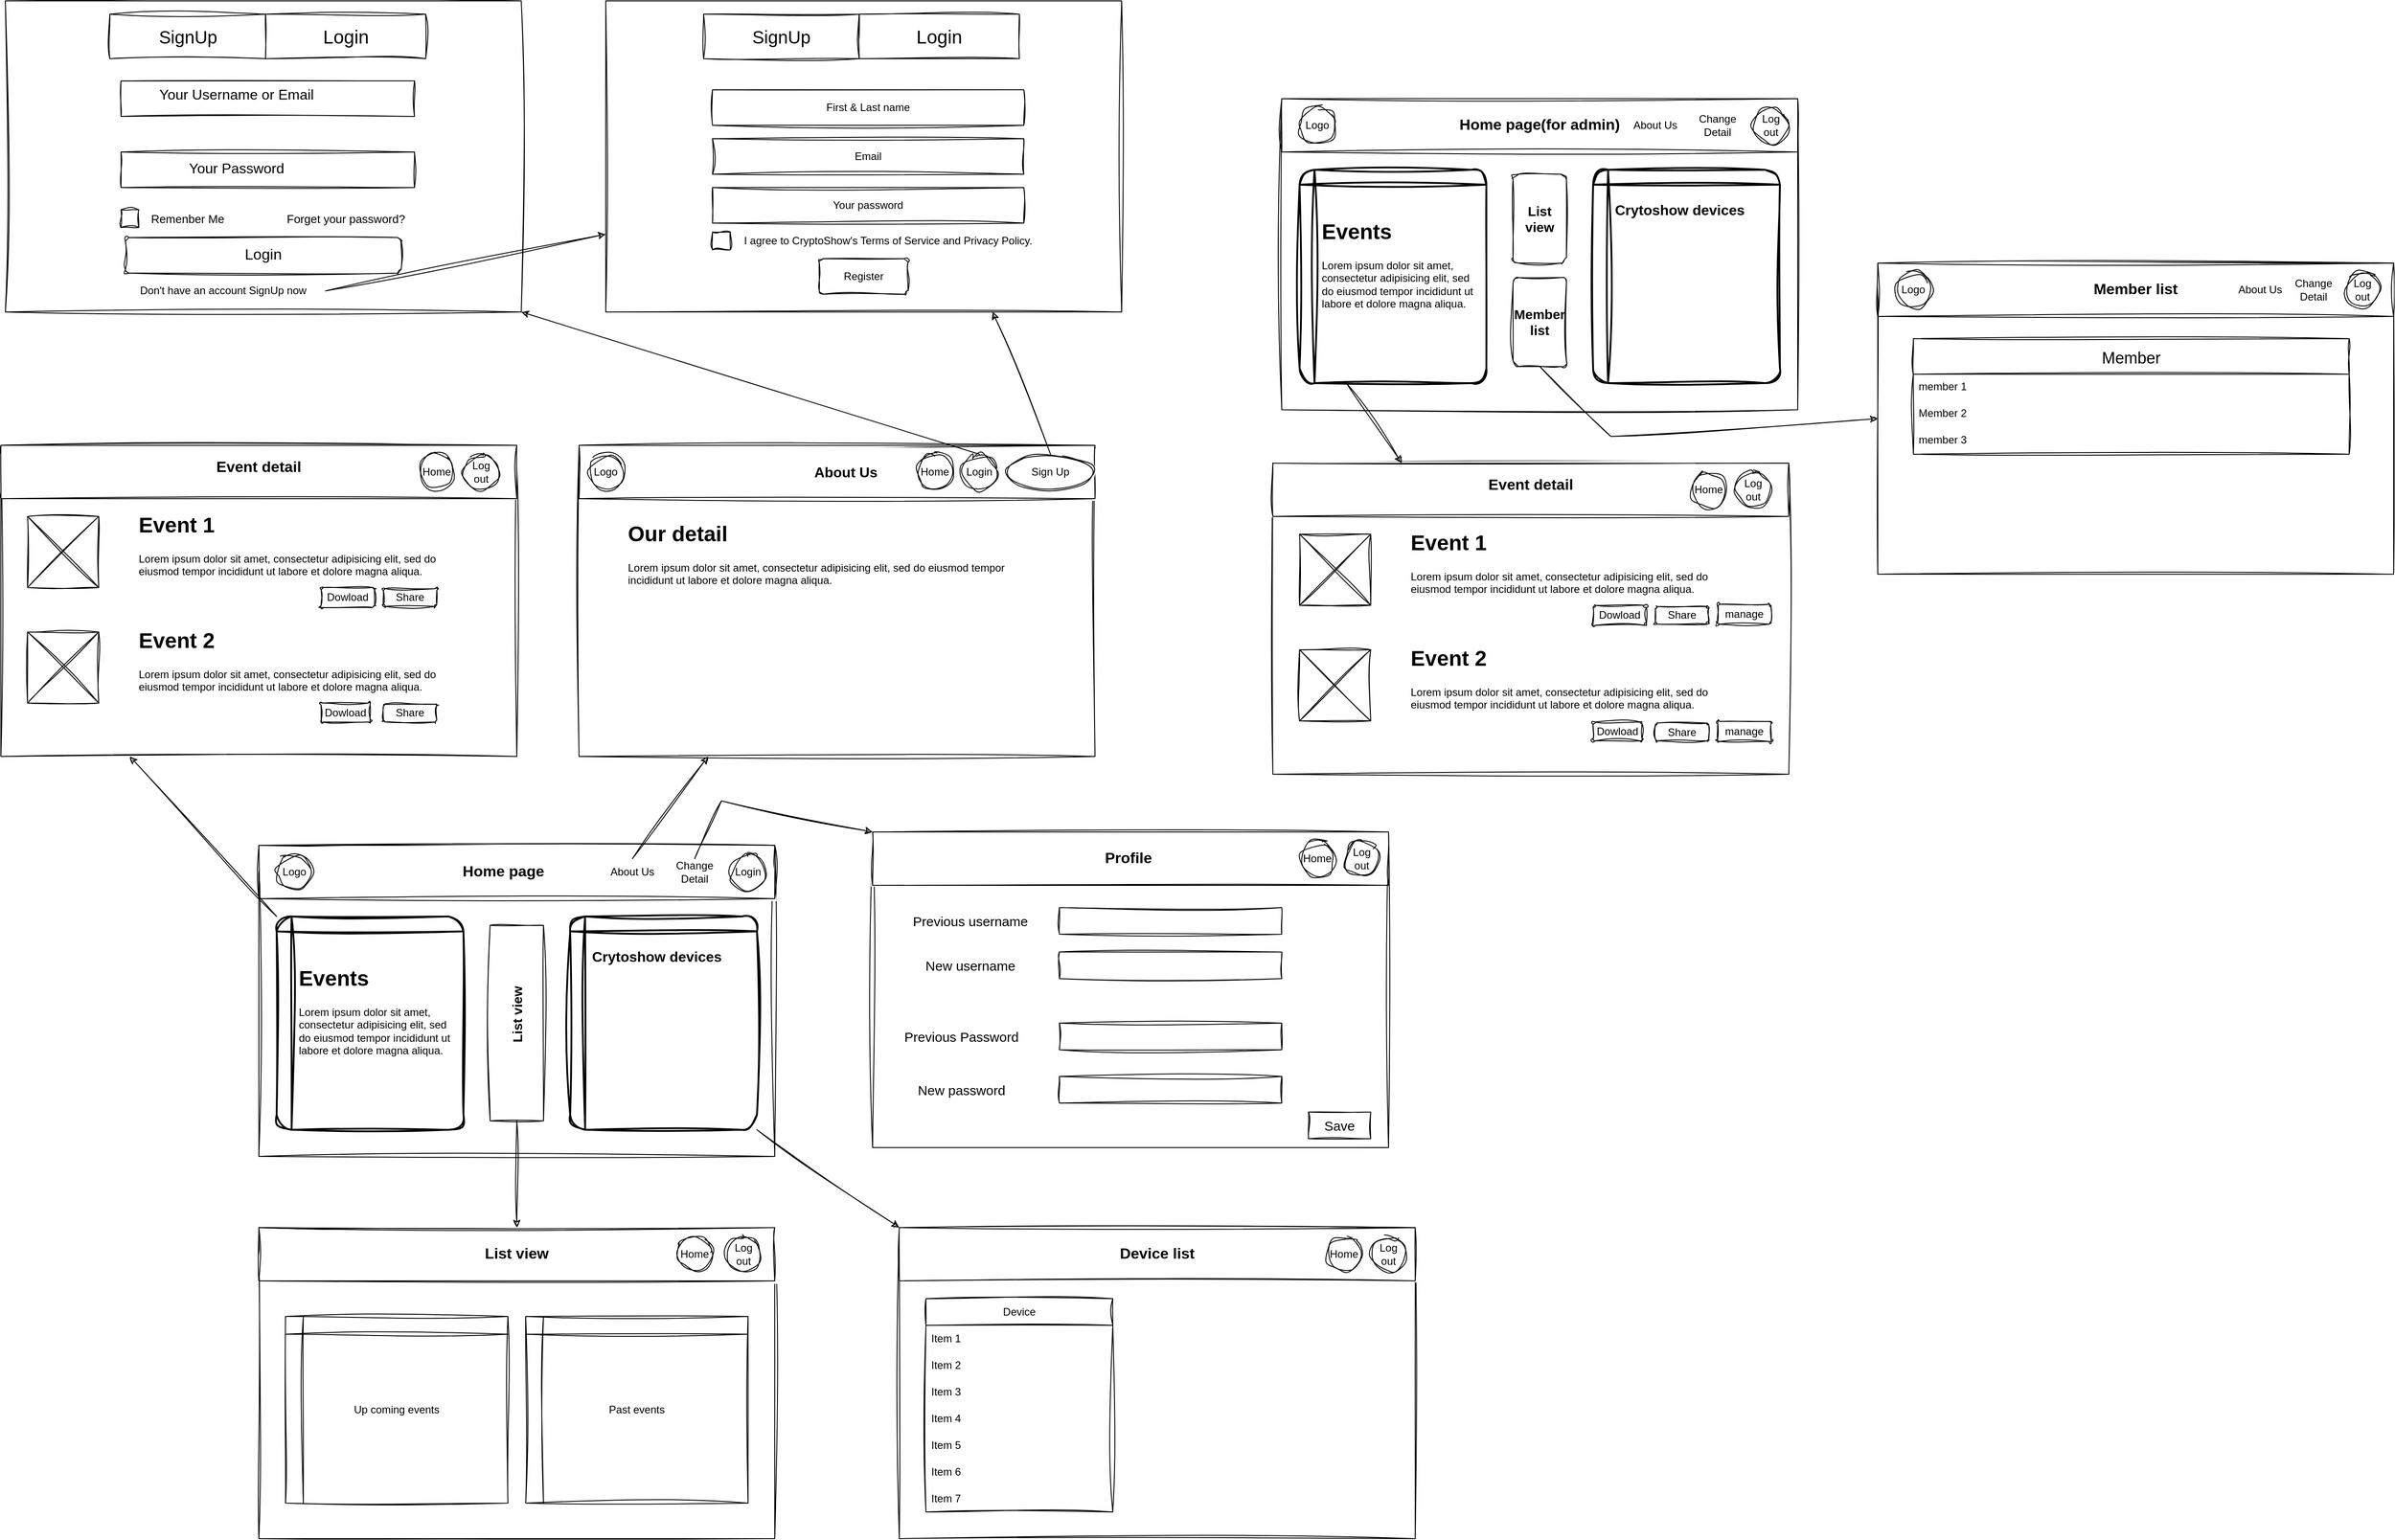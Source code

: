 <mxfile version="23.1.8" type="device">
  <diagram id="wFE0QG_FPsp0jaGvCLVb" name="Page-1">
    <mxGraphModel dx="3585" dy="1930" grid="1" gridSize="10" guides="1" tooltips="1" connect="1" arrows="1" fold="1" page="1" pageScale="1" pageWidth="3300" pageHeight="4681" background="none" math="0" shadow="0">
      <root>
        <mxCell id="0" />
        <mxCell id="1" parent="0" />
        <mxCell id="MJ9FmiJIb03FYbhCcJB9-36" value="" style="rounded=0;whiteSpace=wrap;html=1;sketch=1;hachureGap=4;jiggle=2;curveFitting=1;" parent="1" vertex="1">
          <mxGeometry x="590" y="820" width="120" height="60" as="geometry" />
        </mxCell>
        <mxCell id="MJ9FmiJIb03FYbhCcJB9-1" value="" style="rounded=0;whiteSpace=wrap;html=1;sketch=1;hachureGap=4;jiggle=2;curveFitting=1;" parent="1" vertex="1">
          <mxGeometry x="650" y="1000" width="580" height="350" as="geometry" />
        </mxCell>
        <mxCell id="MJ9FmiJIb03FYbhCcJB9-2" value="" style="rounded=0;whiteSpace=wrap;html=1;sketch=1;hachureGap=4;jiggle=2;curveFitting=1;" parent="1" vertex="1">
          <mxGeometry x="650" y="1000" width="580" height="60" as="geometry" />
        </mxCell>
        <mxCell id="MJ9FmiJIb03FYbhCcJB9-4" value="Logo" style="ellipse;whiteSpace=wrap;html=1;align=center;sketch=1;hachureGap=4;jiggle=2;curveFitting=1;" parent="1" vertex="1">
          <mxGeometry x="670" y="1010" width="40" height="40" as="geometry" />
        </mxCell>
        <mxCell id="MJ9FmiJIb03FYbhCcJB9-5" value="&lt;font style=&quot;font-size: 17px;&quot;&gt;&lt;b&gt;Home page&lt;/b&gt;&lt;/font&gt;" style="text;html=1;align=center;verticalAlign=middle;whiteSpace=wrap;rounded=0;" parent="1" vertex="1">
          <mxGeometry x="870" y="1015" width="110" height="30" as="geometry" />
        </mxCell>
        <mxCell id="MJ9FmiJIb03FYbhCcJB9-6" value="About Us" style="text;html=1;align=center;verticalAlign=middle;whiteSpace=wrap;rounded=0;" parent="1" vertex="1">
          <mxGeometry x="1040" y="1015" width="60" height="30" as="geometry" />
        </mxCell>
        <mxCell id="MJ9FmiJIb03FYbhCcJB9-7" value="Change Detail" style="text;html=1;align=center;verticalAlign=middle;whiteSpace=wrap;rounded=0;" parent="1" vertex="1">
          <mxGeometry x="1110" y="1015" width="60" height="30" as="geometry" />
        </mxCell>
        <mxCell id="MJ9FmiJIb03FYbhCcJB9-10" value="Login" style="ellipse;whiteSpace=wrap;html=1;align=center;sketch=1;hachureGap=4;jiggle=2;curveFitting=1;" parent="1" vertex="1">
          <mxGeometry x="1180" y="1010" width="40" height="40" as="geometry" />
        </mxCell>
        <mxCell id="MJ9FmiJIb03FYbhCcJB9-11" value="" style="shape=internalStorage;whiteSpace=wrap;html=1;dx=15;dy=15;rounded=1;arcSize=8;strokeWidth=2;sketch=1;hachureGap=4;jiggle=2;curveFitting=1;" parent="1" vertex="1">
          <mxGeometry x="670" y="1080" width="210" height="240" as="geometry" />
        </mxCell>
        <mxCell id="MJ9FmiJIb03FYbhCcJB9-13" value="" style="shape=internalStorage;whiteSpace=wrap;html=1;dx=15;dy=15;rounded=1;arcSize=8;strokeWidth=2;sketch=1;hachureGap=4;jiggle=2;curveFitting=1;" parent="1" vertex="1">
          <mxGeometry x="1000" y="1080" width="210" height="240" as="geometry" />
        </mxCell>
        <mxCell id="MJ9FmiJIb03FYbhCcJB9-14" value="&lt;h1&gt;Events&lt;/h1&gt;&lt;p&gt;Lorem ipsum dolor sit amet, consectetur adipisicing elit, sed do eiusmod tempor incididunt ut labore et dolore magna aliqua.&lt;/p&gt;" style="text;html=1;spacing=5;spacingTop=-20;whiteSpace=wrap;overflow=hidden;rounded=0;" parent="1" vertex="1">
          <mxGeometry x="690" y="1130" width="190" height="120" as="geometry" />
        </mxCell>
        <mxCell id="MJ9FmiJIb03FYbhCcJB9-15" value="&lt;font style=&quot;font-size: 16px;&quot;&gt;&lt;b&gt;Crytoshow devices&lt;/b&gt;&lt;/font&gt;" style="text;html=1;align=center;verticalAlign=middle;whiteSpace=wrap;rounded=0;" parent="1" vertex="1">
          <mxGeometry x="1020" y="1110" width="155" height="30" as="geometry" />
        </mxCell>
        <mxCell id="MJ9FmiJIb03FYbhCcJB9-16" value="" style="rounded=0;whiteSpace=wrap;html=1;sketch=1;hachureGap=4;jiggle=2;curveFitting=1;" parent="1" vertex="1">
          <mxGeometry x="1010" y="550" width="580" height="350" as="geometry" />
        </mxCell>
        <mxCell id="MJ9FmiJIb03FYbhCcJB9-17" value="" style="rounded=0;whiteSpace=wrap;html=1;sketch=1;hachureGap=4;jiggle=2;curveFitting=1;" parent="1" vertex="1">
          <mxGeometry x="1010" y="550" width="580" height="60" as="geometry" />
        </mxCell>
        <mxCell id="MJ9FmiJIb03FYbhCcJB9-18" value="Login" style="ellipse;whiteSpace=wrap;html=1;align=center;sketch=1;hachureGap=4;jiggle=2;curveFitting=1;" parent="1" vertex="1">
          <mxGeometry x="1440" y="560" width="40" height="40" as="geometry" />
        </mxCell>
        <mxCell id="MJ9FmiJIb03FYbhCcJB9-19" value="Logo" style="ellipse;whiteSpace=wrap;html=1;align=center;sketch=1;hachureGap=4;jiggle=2;curveFitting=1;" parent="1" vertex="1">
          <mxGeometry x="1020" y="560" width="40" height="40" as="geometry" />
        </mxCell>
        <mxCell id="MJ9FmiJIb03FYbhCcJB9-22" value="&lt;font style=&quot;font-size: 16px;&quot;&gt;&lt;b&gt;About Us&lt;/b&gt;&lt;/font&gt;" style="text;html=1;align=center;verticalAlign=middle;whiteSpace=wrap;rounded=0;" parent="1" vertex="1">
          <mxGeometry x="1260" y="565" width="100" height="30" as="geometry" />
        </mxCell>
        <mxCell id="MJ9FmiJIb03FYbhCcJB9-23" value="Sign Up" style="ellipse;whiteSpace=wrap;html=1;align=center;sketch=1;hachureGap=4;jiggle=2;curveFitting=1;" parent="1" vertex="1">
          <mxGeometry x="1490" y="560" width="100" height="40" as="geometry" />
        </mxCell>
        <mxCell id="MJ9FmiJIb03FYbhCcJB9-24" value="&lt;h1&gt;Our detail&lt;/h1&gt;&lt;p&gt;Lorem ipsum dolor sit amet, consectetur adipisicing elit, sed do eiusmod tempor incididunt ut labore et dolore magna aliqua.&lt;/p&gt;" style="text;html=1;spacing=5;spacingTop=-20;whiteSpace=wrap;overflow=hidden;rounded=0;" parent="1" vertex="1">
          <mxGeometry x="1060" y="630" width="460" height="210" as="geometry" />
        </mxCell>
        <mxCell id="MJ9FmiJIb03FYbhCcJB9-25" value="" style="endArrow=classic;html=1;rounded=0;sketch=1;hachureGap=4;jiggle=2;curveFitting=1;exitX=0.5;exitY=0;exitDx=0;exitDy=0;entryX=0.25;entryY=1;entryDx=0;entryDy=0;" parent="1" source="MJ9FmiJIb03FYbhCcJB9-6" target="MJ9FmiJIb03FYbhCcJB9-16" edge="1">
          <mxGeometry width="50" height="50" relative="1" as="geometry">
            <mxPoint x="1080" y="1000" as="sourcePoint" />
            <mxPoint x="1130" y="950" as="targetPoint" />
          </mxGeometry>
        </mxCell>
        <mxCell id="MJ9FmiJIb03FYbhCcJB9-26" value="" style="rounded=0;whiteSpace=wrap;html=1;sketch=1;hachureGap=4;jiggle=2;curveFitting=1;rotation=90;" parent="1" vertex="1">
          <mxGeometry x="830" y="1170" width="220" height="60" as="geometry" />
        </mxCell>
        <mxCell id="MJ9FmiJIb03FYbhCcJB9-27" value="&lt;font style=&quot;font-size: 15px;&quot;&gt;&lt;b&gt;List view&lt;/b&gt;&lt;/font&gt;" style="text;html=1;align=center;verticalAlign=middle;whiteSpace=wrap;rounded=0;rotation=-90;" parent="1" vertex="1">
          <mxGeometry x="900" y="1175" width="80" height="30" as="geometry" />
        </mxCell>
        <mxCell id="MJ9FmiJIb03FYbhCcJB9-28" value="" style="rounded=0;whiteSpace=wrap;html=1;sketch=1;hachureGap=4;jiggle=2;curveFitting=1;" parent="1" vertex="1">
          <mxGeometry x="360" y="550" width="580" height="350" as="geometry" />
        </mxCell>
        <mxCell id="MJ9FmiJIb03FYbhCcJB9-29" value="" style="rounded=0;whiteSpace=wrap;html=1;sketch=1;hachureGap=4;jiggle=2;curveFitting=1;" parent="1" vertex="1">
          <mxGeometry x="360" y="550" width="580" height="60" as="geometry" />
        </mxCell>
        <mxCell id="MJ9FmiJIb03FYbhCcJB9-30" value="&lt;font style=&quot;font-size: 17px;&quot;&gt;&lt;b&gt;Event detail&lt;br&gt;&lt;/b&gt;&lt;/font&gt;" style="text;html=1;align=center;verticalAlign=middle;whiteSpace=wrap;rounded=0;" parent="1" vertex="1">
          <mxGeometry x="595" y="560" width="110" height="30" as="geometry" />
        </mxCell>
        <mxCell id="MJ9FmiJIb03FYbhCcJB9-31" value="" style="whiteSpace=wrap;html=1;aspect=fixed;sketch=1;hachureGap=4;jiggle=2;curveFitting=1;" parent="1" vertex="1">
          <mxGeometry x="390" y="630" width="80" height="80" as="geometry" />
        </mxCell>
        <mxCell id="MJ9FmiJIb03FYbhCcJB9-32" value="" style="whiteSpace=wrap;html=1;aspect=fixed;sketch=1;hachureGap=4;jiggle=2;curveFitting=1;" parent="1" vertex="1">
          <mxGeometry x="390" y="760" width="80" height="80" as="geometry" />
        </mxCell>
        <mxCell id="MJ9FmiJIb03FYbhCcJB9-33" value="&lt;h1&gt;Event 1&lt;/h1&gt;&lt;p&gt;Lorem ipsum dolor sit amet, consectetur adipisicing elit, sed do eiusmod tempor incididunt ut labore et dolore magna aliqua.&lt;/p&gt;" style="text;html=1;spacing=5;spacingTop=-20;whiteSpace=wrap;overflow=hidden;rounded=0;" parent="1" vertex="1">
          <mxGeometry x="510" y="620" width="380" height="100" as="geometry" />
        </mxCell>
        <mxCell id="MJ9FmiJIb03FYbhCcJB9-35" value="&lt;h1&gt;Event 2&lt;/h1&gt;&lt;p&gt;Lorem ipsum dolor sit amet, consectetur adipisicing elit, sed do eiusmod tempor incididunt ut labore et dolore magna aliqua.&lt;/p&gt;" style="text;html=1;spacing=5;spacingTop=-20;whiteSpace=wrap;overflow=hidden;rounded=0;" parent="1" vertex="1">
          <mxGeometry x="510" y="750" width="380" height="100" as="geometry" />
        </mxCell>
        <mxCell id="MJ9FmiJIb03FYbhCcJB9-38" value="Dowload" style="rounded=1;arcSize=10;whiteSpace=wrap;html=1;align=center;sketch=1;hachureGap=4;jiggle=2;curveFitting=1;" parent="1" vertex="1">
          <mxGeometry x="720" y="710" width="60" height="22.5" as="geometry" />
        </mxCell>
        <mxCell id="MJ9FmiJIb03FYbhCcJB9-39" value="Share" style="rounded=1;arcSize=10;whiteSpace=wrap;html=1;align=center;sketch=1;hachureGap=4;jiggle=2;curveFitting=1;" parent="1" vertex="1">
          <mxGeometry x="790" y="711.25" width="60" height="20" as="geometry" />
        </mxCell>
        <mxCell id="MJ9FmiJIb03FYbhCcJB9-40" value="Dowload" style="rounded=1;arcSize=10;whiteSpace=wrap;html=1;align=center;sketch=1;hachureGap=4;jiggle=2;curveFitting=1;" parent="1" vertex="1">
          <mxGeometry x="720" y="840" width="55" height="21.25" as="geometry" />
        </mxCell>
        <mxCell id="MJ9FmiJIb03FYbhCcJB9-41" value="Share" style="rounded=1;arcSize=10;whiteSpace=wrap;html=1;align=center;sketch=1;hachureGap=4;jiggle=2;curveFitting=1;" parent="1" vertex="1">
          <mxGeometry x="790" y="841.25" width="60" height="20" as="geometry" />
        </mxCell>
        <mxCell id="MJ9FmiJIb03FYbhCcJB9-42" value="" style="endArrow=none;html=1;rounded=0;sketch=1;hachureGap=4;jiggle=2;curveFitting=1;entryX=1;entryY=0;entryDx=0;entryDy=0;exitX=0;exitY=1;exitDx=0;exitDy=0;" parent="1" source="MJ9FmiJIb03FYbhCcJB9-31" target="MJ9FmiJIb03FYbhCcJB9-31" edge="1">
          <mxGeometry width="50" height="50" relative="1" as="geometry">
            <mxPoint x="405" y="695" as="sourcePoint" />
            <mxPoint x="455" y="645" as="targetPoint" />
          </mxGeometry>
        </mxCell>
        <mxCell id="MJ9FmiJIb03FYbhCcJB9-43" value="" style="endArrow=none;html=1;rounded=0;sketch=1;hachureGap=4;jiggle=2;curveFitting=1;entryX=0;entryY=0;entryDx=0;entryDy=0;exitX=1;exitY=1;exitDx=0;exitDy=0;" parent="1" source="MJ9FmiJIb03FYbhCcJB9-31" target="MJ9FmiJIb03FYbhCcJB9-31" edge="1">
          <mxGeometry width="50" height="50" relative="1" as="geometry">
            <mxPoint x="620" y="790" as="sourcePoint" />
            <mxPoint x="670" y="740" as="targetPoint" />
          </mxGeometry>
        </mxCell>
        <mxCell id="MJ9FmiJIb03FYbhCcJB9-44" value="" style="endArrow=none;html=1;rounded=0;sketch=1;hachureGap=4;jiggle=2;curveFitting=1;entryX=0;entryY=0;entryDx=0;entryDy=0;exitX=1;exitY=1;exitDx=0;exitDy=0;" parent="1" source="MJ9FmiJIb03FYbhCcJB9-32" target="MJ9FmiJIb03FYbhCcJB9-32" edge="1">
          <mxGeometry width="50" height="50" relative="1" as="geometry">
            <mxPoint x="620" y="790" as="sourcePoint" />
            <mxPoint x="670" y="740" as="targetPoint" />
          </mxGeometry>
        </mxCell>
        <mxCell id="MJ9FmiJIb03FYbhCcJB9-45" value="" style="endArrow=none;html=1;rounded=0;sketch=1;hachureGap=4;jiggle=2;curveFitting=1;entryX=1;entryY=0;entryDx=0;entryDy=0;exitX=0;exitY=1;exitDx=0;exitDy=0;" parent="1" source="MJ9FmiJIb03FYbhCcJB9-32" target="MJ9FmiJIb03FYbhCcJB9-32" edge="1">
          <mxGeometry width="50" height="50" relative="1" as="geometry">
            <mxPoint x="620" y="790" as="sourcePoint" />
            <mxPoint x="670" y="740" as="targetPoint" />
          </mxGeometry>
        </mxCell>
        <mxCell id="MJ9FmiJIb03FYbhCcJB9-46" value="" style="endArrow=classic;html=1;rounded=0;sketch=1;hachureGap=4;jiggle=2;curveFitting=1;exitX=0;exitY=0;exitDx=0;exitDy=0;entryX=0.25;entryY=1;entryDx=0;entryDy=0;" parent="1" source="MJ9FmiJIb03FYbhCcJB9-11" target="MJ9FmiJIb03FYbhCcJB9-28" edge="1">
          <mxGeometry width="50" height="50" relative="1" as="geometry">
            <mxPoint x="620" y="1040" as="sourcePoint" />
            <mxPoint x="670" y="990" as="targetPoint" />
          </mxGeometry>
        </mxCell>
        <mxCell id="-ye_jGZV8SDwIf8IDLf7-1" value="" style="rounded=0;whiteSpace=wrap;html=1;sketch=1;hachureGap=4;jiggle=2;curveFitting=1;" vertex="1" parent="1">
          <mxGeometry x="650" y="1430" width="580" height="350" as="geometry" />
        </mxCell>
        <mxCell id="-ye_jGZV8SDwIf8IDLf7-2" value="" style="rounded=0;whiteSpace=wrap;html=1;sketch=1;hachureGap=4;jiggle=2;curveFitting=1;" vertex="1" parent="1">
          <mxGeometry x="650" y="1430" width="580" height="60" as="geometry" />
        </mxCell>
        <mxCell id="-ye_jGZV8SDwIf8IDLf7-3" value="&lt;font style=&quot;font-size: 17px;&quot;&gt;&lt;b&gt;List view&lt;br&gt;&lt;/b&gt;&lt;/font&gt;" style="text;html=1;align=center;verticalAlign=middle;whiteSpace=wrap;rounded=0;" vertex="1" parent="1">
          <mxGeometry x="885" y="1445" width="110" height="30" as="geometry" />
        </mxCell>
        <mxCell id="-ye_jGZV8SDwIf8IDLf7-4" value="Up coming events" style="shape=internalStorage;whiteSpace=wrap;html=1;backgroundOutline=1;sketch=1;hachureGap=4;jiggle=2;curveFitting=1;" vertex="1" parent="1">
          <mxGeometry x="680" y="1530" width="250" height="210" as="geometry" />
        </mxCell>
        <mxCell id="-ye_jGZV8SDwIf8IDLf7-5" value="Past events" style="shape=internalStorage;whiteSpace=wrap;html=1;backgroundOutline=1;sketch=1;hachureGap=4;jiggle=2;curveFitting=1;" vertex="1" parent="1">
          <mxGeometry x="950" y="1530" width="250" height="210" as="geometry" />
        </mxCell>
        <mxCell id="-ye_jGZV8SDwIf8IDLf7-6" value="" style="endArrow=classic;html=1;rounded=0;sketch=1;hachureGap=4;jiggle=2;curveFitting=1;exitX=1;exitY=0.5;exitDx=0;exitDy=0;entryX=0.5;entryY=0;entryDx=0;entryDy=0;" edge="1" parent="1" source="MJ9FmiJIb03FYbhCcJB9-26" target="-ye_jGZV8SDwIf8IDLf7-2">
          <mxGeometry width="50" height="50" relative="1" as="geometry">
            <mxPoint x="890" y="1330" as="sourcePoint" />
            <mxPoint x="940" y="1280" as="targetPoint" />
          </mxGeometry>
        </mxCell>
        <mxCell id="-ye_jGZV8SDwIf8IDLf7-7" value="" style="rounded=0;whiteSpace=wrap;html=1;sketch=1;hachureGap=4;jiggle=2;curveFitting=1;" vertex="1" parent="1">
          <mxGeometry x="1370" y="1430" width="580" height="350" as="geometry" />
        </mxCell>
        <mxCell id="-ye_jGZV8SDwIf8IDLf7-8" value="" style="rounded=0;whiteSpace=wrap;html=1;sketch=1;hachureGap=4;jiggle=2;curveFitting=1;" vertex="1" parent="1">
          <mxGeometry x="1370" y="1430" width="580" height="60" as="geometry" />
        </mxCell>
        <mxCell id="-ye_jGZV8SDwIf8IDLf7-9" value="&lt;font style=&quot;font-size: 17px;&quot;&gt;&lt;b&gt;Device list&lt;/b&gt;&lt;/font&gt;" style="text;html=1;align=center;verticalAlign=middle;whiteSpace=wrap;rounded=0;" vertex="1" parent="1">
          <mxGeometry x="1605" y="1445" width="110" height="30" as="geometry" />
        </mxCell>
        <mxCell id="-ye_jGZV8SDwIf8IDLf7-10" value="Log out" style="ellipse;whiteSpace=wrap;html=1;align=center;sketch=1;hachureGap=4;jiggle=2;curveFitting=1;" vertex="1" parent="1">
          <mxGeometry x="1900" y="1440" width="40" height="40" as="geometry" />
        </mxCell>
        <mxCell id="-ye_jGZV8SDwIf8IDLf7-11" value="Log out" style="ellipse;whiteSpace=wrap;html=1;align=center;sketch=1;hachureGap=4;jiggle=2;curveFitting=1;" vertex="1" parent="1">
          <mxGeometry x="880" y="560" width="40" height="40" as="geometry" />
        </mxCell>
        <mxCell id="-ye_jGZV8SDwIf8IDLf7-12" value="Log out" style="ellipse;whiteSpace=wrap;html=1;align=center;sketch=1;hachureGap=4;jiggle=2;curveFitting=1;" vertex="1" parent="1">
          <mxGeometry x="1175" y="1440" width="40" height="40" as="geometry" />
        </mxCell>
        <mxCell id="-ye_jGZV8SDwIf8IDLf7-13" value="" style="rounded=0;whiteSpace=wrap;html=1;sketch=1;hachureGap=4;jiggle=2;curveFitting=1;" vertex="1" parent="1">
          <mxGeometry x="1340" y="990" width="580" height="350" as="geometry" />
        </mxCell>
        <mxCell id="-ye_jGZV8SDwIf8IDLf7-14" value="Device" style="swimlane;fontStyle=0;childLayout=stackLayout;horizontal=1;startSize=30;horizontalStack=0;resizeParent=1;resizeParentMax=0;resizeLast=0;collapsible=1;marginBottom=0;whiteSpace=wrap;html=1;sketch=1;hachureGap=4;jiggle=2;curveFitting=1;" vertex="1" parent="1">
          <mxGeometry x="1400" y="1510" width="210" height="240" as="geometry" />
        </mxCell>
        <mxCell id="-ye_jGZV8SDwIf8IDLf7-15" value="Item 1" style="text;strokeColor=none;fillColor=none;align=left;verticalAlign=middle;spacingLeft=4;spacingRight=4;overflow=hidden;points=[[0,0.5],[1,0.5]];portConstraint=eastwest;rotatable=0;whiteSpace=wrap;html=1;" vertex="1" parent="-ye_jGZV8SDwIf8IDLf7-14">
          <mxGeometry y="30" width="210" height="30" as="geometry" />
        </mxCell>
        <mxCell id="-ye_jGZV8SDwIf8IDLf7-16" value="Item 2" style="text;strokeColor=none;fillColor=none;align=left;verticalAlign=middle;spacingLeft=4;spacingRight=4;overflow=hidden;points=[[0,0.5],[1,0.5]];portConstraint=eastwest;rotatable=0;whiteSpace=wrap;html=1;" vertex="1" parent="-ye_jGZV8SDwIf8IDLf7-14">
          <mxGeometry y="60" width="210" height="30" as="geometry" />
        </mxCell>
        <mxCell id="-ye_jGZV8SDwIf8IDLf7-17" value="Item 3" style="text;strokeColor=none;fillColor=none;align=left;verticalAlign=middle;spacingLeft=4;spacingRight=4;overflow=hidden;points=[[0,0.5],[1,0.5]];portConstraint=eastwest;rotatable=0;whiteSpace=wrap;html=1;" vertex="1" parent="-ye_jGZV8SDwIf8IDLf7-14">
          <mxGeometry y="90" width="210" height="30" as="geometry" />
        </mxCell>
        <mxCell id="-ye_jGZV8SDwIf8IDLf7-18" value="Item 4" style="text;strokeColor=none;fillColor=none;align=left;verticalAlign=middle;spacingLeft=4;spacingRight=4;overflow=hidden;points=[[0,0.5],[1,0.5]];portConstraint=eastwest;rotatable=0;whiteSpace=wrap;html=1;" vertex="1" parent="-ye_jGZV8SDwIf8IDLf7-14">
          <mxGeometry y="120" width="210" height="30" as="geometry" />
        </mxCell>
        <mxCell id="-ye_jGZV8SDwIf8IDLf7-19" value="Item 5" style="text;strokeColor=none;fillColor=none;align=left;verticalAlign=middle;spacingLeft=4;spacingRight=4;overflow=hidden;points=[[0,0.5],[1,0.5]];portConstraint=eastwest;rotatable=0;whiteSpace=wrap;html=1;" vertex="1" parent="-ye_jGZV8SDwIf8IDLf7-14">
          <mxGeometry y="150" width="210" height="30" as="geometry" />
        </mxCell>
        <mxCell id="-ye_jGZV8SDwIf8IDLf7-20" value="Item 6" style="text;strokeColor=none;fillColor=none;align=left;verticalAlign=middle;spacingLeft=4;spacingRight=4;overflow=hidden;points=[[0,0.5],[1,0.5]];portConstraint=eastwest;rotatable=0;whiteSpace=wrap;html=1;" vertex="1" parent="-ye_jGZV8SDwIf8IDLf7-14">
          <mxGeometry y="180" width="210" height="30" as="geometry" />
        </mxCell>
        <mxCell id="-ye_jGZV8SDwIf8IDLf7-21" value="Item 7" style="text;strokeColor=none;fillColor=none;align=left;verticalAlign=middle;spacingLeft=4;spacingRight=4;overflow=hidden;points=[[0,0.5],[1,0.5]];portConstraint=eastwest;rotatable=0;whiteSpace=wrap;html=1;" vertex="1" parent="-ye_jGZV8SDwIf8IDLf7-14">
          <mxGeometry y="210" width="210" height="30" as="geometry" />
        </mxCell>
        <mxCell id="-ye_jGZV8SDwIf8IDLf7-22" value="" style="rounded=0;whiteSpace=wrap;html=1;sketch=1;hachureGap=4;jiggle=2;curveFitting=1;" vertex="1" parent="1">
          <mxGeometry x="1340" y="985" width="580" height="60" as="geometry" />
        </mxCell>
        <mxCell id="-ye_jGZV8SDwIf8IDLf7-23" value="&lt;font style=&quot;font-size: 17px;&quot;&gt;&lt;b&gt;Profile&amp;nbsp;&lt;/b&gt;&lt;/font&gt;" style="text;html=1;align=center;verticalAlign=middle;whiteSpace=wrap;rounded=0;" vertex="1" parent="1">
          <mxGeometry x="1575" y="1000" width="110" height="30" as="geometry" />
        </mxCell>
        <mxCell id="-ye_jGZV8SDwIf8IDLf7-24" value="" style="rounded=0;whiteSpace=wrap;html=1;sketch=1;hachureGap=4;jiggle=2;curveFitting=1;" vertex="1" parent="1">
          <mxGeometry x="1550" y="1070" width="250" height="30" as="geometry" />
        </mxCell>
        <mxCell id="-ye_jGZV8SDwIf8IDLf7-25" value="" style="rounded=0;whiteSpace=wrap;html=1;sketch=1;hachureGap=4;jiggle=2;curveFitting=1;" vertex="1" parent="1">
          <mxGeometry x="1550" y="1120" width="250" height="30" as="geometry" />
        </mxCell>
        <mxCell id="-ye_jGZV8SDwIf8IDLf7-26" value="" style="rounded=0;whiteSpace=wrap;html=1;sketch=1;hachureGap=4;jiggle=2;curveFitting=1;" vertex="1" parent="1">
          <mxGeometry x="1550" y="1200" width="250" height="30" as="geometry" />
        </mxCell>
        <mxCell id="-ye_jGZV8SDwIf8IDLf7-27" value="" style="rounded=0;whiteSpace=wrap;html=1;sketch=1;hachureGap=4;jiggle=2;curveFitting=1;" vertex="1" parent="1">
          <mxGeometry x="1550" y="1260" width="250" height="30" as="geometry" />
        </mxCell>
        <mxCell id="-ye_jGZV8SDwIf8IDLf7-28" value="&lt;font style=&quot;font-size: 15px;&quot;&gt;Previous username&lt;/font&gt;" style="text;html=1;align=center;verticalAlign=middle;whiteSpace=wrap;rounded=0;" vertex="1" parent="1">
          <mxGeometry x="1380" y="1070" width="140" height="30" as="geometry" />
        </mxCell>
        <mxCell id="-ye_jGZV8SDwIf8IDLf7-29" value="&lt;font style=&quot;font-size: 15px;&quot;&gt;New username&lt;/font&gt;" style="text;html=1;align=center;verticalAlign=middle;whiteSpace=wrap;rounded=0;" vertex="1" parent="1">
          <mxGeometry x="1380" y="1120" width="140" height="30" as="geometry" />
        </mxCell>
        <mxCell id="-ye_jGZV8SDwIf8IDLf7-30" value="&lt;font style=&quot;font-size: 15px;&quot;&gt;Previous Password&lt;/font&gt;" style="text;html=1;align=center;verticalAlign=middle;whiteSpace=wrap;rounded=0;" vertex="1" parent="1">
          <mxGeometry x="1370" y="1200" width="140" height="30" as="geometry" />
        </mxCell>
        <mxCell id="-ye_jGZV8SDwIf8IDLf7-31" value="&lt;font style=&quot;font-size: 15px;&quot;&gt;New password&lt;/font&gt;" style="text;html=1;align=center;verticalAlign=middle;whiteSpace=wrap;rounded=0;" vertex="1" parent="1">
          <mxGeometry x="1370" y="1260" width="140" height="30" as="geometry" />
        </mxCell>
        <mxCell id="-ye_jGZV8SDwIf8IDLf7-32" value="Home" style="ellipse;whiteSpace=wrap;html=1;align=center;sketch=1;hachureGap=4;jiggle=2;curveFitting=1;" vertex="1" parent="1">
          <mxGeometry x="1120" y="1440" width="40" height="40" as="geometry" />
        </mxCell>
        <mxCell id="-ye_jGZV8SDwIf8IDLf7-33" value="Home" style="ellipse;whiteSpace=wrap;html=1;align=center;sketch=1;hachureGap=4;jiggle=2;curveFitting=1;" vertex="1" parent="1">
          <mxGeometry x="1850" y="1440" width="40" height="40" as="geometry" />
        </mxCell>
        <mxCell id="-ye_jGZV8SDwIf8IDLf7-34" value="Home" style="ellipse;whiteSpace=wrap;html=1;align=center;sketch=1;hachureGap=4;jiggle=2;curveFitting=1;" vertex="1" parent="1">
          <mxGeometry x="1820" y="995" width="40" height="40" as="geometry" />
        </mxCell>
        <mxCell id="-ye_jGZV8SDwIf8IDLf7-35" value="Home" style="ellipse;whiteSpace=wrap;html=1;align=center;sketch=1;hachureGap=4;jiggle=2;curveFitting=1;" vertex="1" parent="1">
          <mxGeometry x="1390" y="560" width="40" height="40" as="geometry" />
        </mxCell>
        <mxCell id="-ye_jGZV8SDwIf8IDLf7-36" value="Home" style="ellipse;whiteSpace=wrap;html=1;align=center;sketch=1;hachureGap=4;jiggle=2;curveFitting=1;" vertex="1" parent="1">
          <mxGeometry x="830" y="560" width="40" height="40" as="geometry" />
        </mxCell>
        <mxCell id="-ye_jGZV8SDwIf8IDLf7-38" value="&lt;font style=&quot;font-size: 15px;&quot;&gt;Save&lt;/font&gt;" style="html=1;whiteSpace=wrap;sketch=1;hachureGap=4;jiggle=2;curveFitting=1;" vertex="1" parent="1">
          <mxGeometry x="1830" y="1300" width="70" height="30" as="geometry" />
        </mxCell>
        <mxCell id="-ye_jGZV8SDwIf8IDLf7-39" value="Log out" style="ellipse;whiteSpace=wrap;html=1;align=center;sketch=1;hachureGap=4;jiggle=2;curveFitting=1;" vertex="1" parent="1">
          <mxGeometry x="1870" y="995" width="40" height="40" as="geometry" />
        </mxCell>
        <mxCell id="-ye_jGZV8SDwIf8IDLf7-41" value="" style="endArrow=classic;html=1;rounded=0;sketch=1;hachureGap=4;jiggle=2;curveFitting=1;exitX=0.5;exitY=0;exitDx=0;exitDy=0;entryX=0;entryY=0;entryDx=0;entryDy=0;" edge="1" parent="1" source="MJ9FmiJIb03FYbhCcJB9-7" target="-ye_jGZV8SDwIf8IDLf7-22">
          <mxGeometry width="50" height="50" relative="1" as="geometry">
            <mxPoint x="1210" y="960" as="sourcePoint" />
            <mxPoint x="1260" y="910" as="targetPoint" />
            <Array as="points">
              <mxPoint x="1170" y="950" />
            </Array>
          </mxGeometry>
        </mxCell>
        <mxCell id="-ye_jGZV8SDwIf8IDLf7-42" value="" style="endArrow=classic;html=1;rounded=0;sketch=1;hachureGap=4;jiggle=2;curveFitting=1;exitX=1;exitY=1;exitDx=0;exitDy=0;entryX=0;entryY=0;entryDx=0;entryDy=0;" edge="1" parent="1" source="MJ9FmiJIb03FYbhCcJB9-13" target="-ye_jGZV8SDwIf8IDLf7-8">
          <mxGeometry width="50" height="50" relative="1" as="geometry">
            <mxPoint x="1270" y="1350" as="sourcePoint" />
            <mxPoint x="1320" y="1300" as="targetPoint" />
          </mxGeometry>
        </mxCell>
        <mxCell id="-ye_jGZV8SDwIf8IDLf7-43" value="" style="rounded=0;whiteSpace=wrap;html=1;sketch=1;hachureGap=4;jiggle=2;curveFitting=1;" vertex="1" parent="1">
          <mxGeometry x="365" y="50" width="580" height="350" as="geometry" />
        </mxCell>
        <mxCell id="-ye_jGZV8SDwIf8IDLf7-44" value="&lt;font style=&quot;font-size: 21px;&quot;&gt;Login&lt;/font&gt;" style="html=1;whiteSpace=wrap;sketch=1;hachureGap=4;jiggle=2;curveFitting=1;" vertex="1" parent="1">
          <mxGeometry x="657.5" y="65" width="180" height="50" as="geometry" />
        </mxCell>
        <mxCell id="-ye_jGZV8SDwIf8IDLf7-45" value="&lt;font style=&quot;font-size: 20px;&quot;&gt;SignUp&lt;/font&gt;" style="html=1;whiteSpace=wrap;sketch=1;hachureGap=4;jiggle=2;curveFitting=1;" vertex="1" parent="1">
          <mxGeometry x="482.5" y="65" width="175" height="50" as="geometry" />
        </mxCell>
        <mxCell id="-ye_jGZV8SDwIf8IDLf7-46" value="" style="rounded=0;whiteSpace=wrap;html=1;sketch=1;hachureGap=4;jiggle=2;curveFitting=1;" vertex="1" parent="1">
          <mxGeometry x="495" y="140" width="330" height="40" as="geometry" />
        </mxCell>
        <mxCell id="-ye_jGZV8SDwIf8IDLf7-47" value="" style="rounded=0;whiteSpace=wrap;html=1;sketch=1;hachureGap=4;jiggle=2;curveFitting=1;" vertex="1" parent="1">
          <mxGeometry x="495" y="220" width="330" height="40" as="geometry" />
        </mxCell>
        <mxCell id="-ye_jGZV8SDwIf8IDLf7-48" value="&lt;font style=&quot;font-size: 16px;&quot;&gt;Your Username or Email&lt;/font&gt;" style="text;html=1;align=center;verticalAlign=middle;whiteSpace=wrap;rounded=0;" vertex="1" parent="1">
          <mxGeometry x="520" y="140" width="210" height="30" as="geometry" />
        </mxCell>
        <mxCell id="-ye_jGZV8SDwIf8IDLf7-50" value="&lt;font style=&quot;font-size: 16px;&quot;&gt;Your Password&lt;/font&gt;" style="text;html=1;align=center;verticalAlign=middle;whiteSpace=wrap;rounded=0;" vertex="1" parent="1">
          <mxGeometry x="520" y="222.5" width="210" height="30" as="geometry" />
        </mxCell>
        <mxCell id="-ye_jGZV8SDwIf8IDLf7-51" value="" style="rounded=0;whiteSpace=wrap;html=1;sketch=1;hachureGap=4;jiggle=2;curveFitting=1;" vertex="1" parent="1">
          <mxGeometry x="495" y="285" width="20" height="20" as="geometry" />
        </mxCell>
        <mxCell id="-ye_jGZV8SDwIf8IDLf7-52" value="&lt;font style=&quot;font-size: 13px;&quot;&gt;Remenber Me&lt;/font&gt;" style="text;html=1;align=center;verticalAlign=middle;whiteSpace=wrap;rounded=0;" vertex="1" parent="1">
          <mxGeometry x="520" y="280" width="100" height="30" as="geometry" />
        </mxCell>
        <mxCell id="-ye_jGZV8SDwIf8IDLf7-53" value="&lt;font style=&quot;font-size: 13px;&quot;&gt;Forget your password?&lt;/font&gt;" style="text;html=1;align=center;verticalAlign=middle;whiteSpace=wrap;rounded=0;" vertex="1" parent="1">
          <mxGeometry x="667.5" y="280" width="160" height="30" as="geometry" />
        </mxCell>
        <mxCell id="-ye_jGZV8SDwIf8IDLf7-55" value="&lt;font style=&quot;font-size: 17px;&quot;&gt;Login&lt;/font&gt;" style="rounded=1;arcSize=10;whiteSpace=wrap;html=1;align=center;sketch=1;hachureGap=4;jiggle=2;curveFitting=1;" vertex="1" parent="1">
          <mxGeometry x="500" y="316.25" width="310" height="40" as="geometry" />
        </mxCell>
        <mxCell id="-ye_jGZV8SDwIf8IDLf7-57" value="Don&#39;t have an account SignUp now" style="text;html=1;align=center;verticalAlign=middle;whiteSpace=wrap;rounded=0;" vertex="1" parent="1">
          <mxGeometry x="495" y="361.25" width="230" height="30" as="geometry" />
        </mxCell>
        <mxCell id="-ye_jGZV8SDwIf8IDLf7-58" value="" style="rounded=0;whiteSpace=wrap;html=1;sketch=1;hachureGap=4;jiggle=2;curveFitting=1;" vertex="1" parent="1">
          <mxGeometry x="1040" y="50" width="580" height="350" as="geometry" />
        </mxCell>
        <mxCell id="-ye_jGZV8SDwIf8IDLf7-59" value="&lt;font style=&quot;font-size: 21px;&quot;&gt;Login&lt;/font&gt;" style="html=1;whiteSpace=wrap;sketch=1;hachureGap=4;jiggle=2;curveFitting=1;" vertex="1" parent="1">
          <mxGeometry x="1325" y="65" width="180" height="50" as="geometry" />
        </mxCell>
        <mxCell id="-ye_jGZV8SDwIf8IDLf7-60" value="&lt;font style=&quot;font-size: 20px;&quot;&gt;SignUp&lt;/font&gt;" style="html=1;whiteSpace=wrap;sketch=1;hachureGap=4;jiggle=2;curveFitting=1;" vertex="1" parent="1">
          <mxGeometry x="1150" y="65" width="175" height="50" as="geometry" />
        </mxCell>
        <mxCell id="-ye_jGZV8SDwIf8IDLf7-67" value="First &amp;amp; Last name" style="whiteSpace=wrap;html=1;align=center;sketch=1;hachureGap=4;jiggle=2;curveFitting=1;" vertex="1" parent="1">
          <mxGeometry x="1160" y="150" width="350" height="40" as="geometry" />
        </mxCell>
        <mxCell id="-ye_jGZV8SDwIf8IDLf7-68" value="Email" style="whiteSpace=wrap;html=1;align=center;sketch=1;hachureGap=4;jiggle=2;curveFitting=1;" vertex="1" parent="1">
          <mxGeometry x="1160" y="205" width="350" height="40" as="geometry" />
        </mxCell>
        <mxCell id="-ye_jGZV8SDwIf8IDLf7-69" value="Your password" style="whiteSpace=wrap;html=1;align=center;sketch=1;hachureGap=4;jiggle=2;curveFitting=1;" vertex="1" parent="1">
          <mxGeometry x="1160" y="260" width="350" height="40" as="geometry" />
        </mxCell>
        <mxCell id="-ye_jGZV8SDwIf8IDLf7-71" value="" style="rounded=0;whiteSpace=wrap;html=1;sketch=1;hachureGap=4;jiggle=2;curveFitting=1;" vertex="1" parent="1">
          <mxGeometry x="1160" y="310" width="20" height="20" as="geometry" />
        </mxCell>
        <mxCell id="-ye_jGZV8SDwIf8IDLf7-72" value="I agree to CryptoShow&#39;s Terms of Service and Privacy Policy." style="text;html=1;align=center;verticalAlign=middle;whiteSpace=wrap;rounded=0;" vertex="1" parent="1">
          <mxGeometry x="1180" y="305" width="355" height="30" as="geometry" />
        </mxCell>
        <mxCell id="-ye_jGZV8SDwIf8IDLf7-73" value="Register" style="rounded=1;arcSize=10;whiteSpace=wrap;html=1;align=center;sketch=1;hachureGap=4;jiggle=2;curveFitting=1;" vertex="1" parent="1">
          <mxGeometry x="1280" y="340" width="100" height="40" as="geometry" />
        </mxCell>
        <mxCell id="-ye_jGZV8SDwIf8IDLf7-76" value="" style="endArrow=classic;html=1;rounded=0;sketch=1;hachureGap=4;jiggle=2;curveFitting=1;exitX=0.5;exitY=0;exitDx=0;exitDy=0;entryX=1;entryY=1;entryDx=0;entryDy=0;" edge="1" parent="1" source="MJ9FmiJIb03FYbhCcJB9-18" target="-ye_jGZV8SDwIf8IDLf7-43">
          <mxGeometry width="50" height="50" relative="1" as="geometry">
            <mxPoint x="920" y="590" as="sourcePoint" />
            <mxPoint x="970" y="540" as="targetPoint" />
          </mxGeometry>
        </mxCell>
        <mxCell id="-ye_jGZV8SDwIf8IDLf7-77" value="" style="endArrow=classic;html=1;rounded=0;sketch=1;hachureGap=4;jiggle=2;curveFitting=1;exitX=0.5;exitY=0;exitDx=0;exitDy=0;entryX=0.75;entryY=1;entryDx=0;entryDy=0;" edge="1" parent="1" source="MJ9FmiJIb03FYbhCcJB9-23" target="-ye_jGZV8SDwIf8IDLf7-58">
          <mxGeometry width="50" height="50" relative="1" as="geometry">
            <mxPoint x="1430" y="490" as="sourcePoint" />
            <mxPoint x="1480" y="440" as="targetPoint" />
          </mxGeometry>
        </mxCell>
        <mxCell id="-ye_jGZV8SDwIf8IDLf7-78" value="" style="endArrow=classic;html=1;rounded=0;sketch=1;hachureGap=4;jiggle=2;curveFitting=1;exitX=1;exitY=0.5;exitDx=0;exitDy=0;entryX=0;entryY=0.75;entryDx=0;entryDy=0;" edge="1" parent="1" source="-ye_jGZV8SDwIf8IDLf7-57" target="-ye_jGZV8SDwIf8IDLf7-58">
          <mxGeometry width="50" height="50" relative="1" as="geometry">
            <mxPoint x="950" y="400" as="sourcePoint" />
            <mxPoint x="1000" y="350" as="targetPoint" />
          </mxGeometry>
        </mxCell>
        <mxCell id="-ye_jGZV8SDwIf8IDLf7-79" value="" style="rounded=0;whiteSpace=wrap;html=1;sketch=1;hachureGap=4;jiggle=2;curveFitting=1;" vertex="1" parent="1">
          <mxGeometry x="1800" y="160" width="580" height="350" as="geometry" />
        </mxCell>
        <mxCell id="-ye_jGZV8SDwIf8IDLf7-80" value="" style="rounded=0;whiteSpace=wrap;html=1;sketch=1;hachureGap=4;jiggle=2;curveFitting=1;" vertex="1" parent="1">
          <mxGeometry x="1800" y="160" width="580" height="60" as="geometry" />
        </mxCell>
        <mxCell id="-ye_jGZV8SDwIf8IDLf7-81" value="Logo" style="ellipse;whiteSpace=wrap;html=1;align=center;sketch=1;hachureGap=4;jiggle=2;curveFitting=1;" vertex="1" parent="1">
          <mxGeometry x="1820" y="170" width="40" height="40" as="geometry" />
        </mxCell>
        <mxCell id="-ye_jGZV8SDwIf8IDLf7-82" value="&lt;font style=&quot;font-size: 17px;&quot;&gt;&lt;b&gt;Home page(for admin)&lt;/b&gt;&lt;/font&gt;" style="text;html=1;align=center;verticalAlign=middle;whiteSpace=wrap;rounded=0;" vertex="1" parent="1">
          <mxGeometry x="1990" y="175" width="200" height="30" as="geometry" />
        </mxCell>
        <mxCell id="-ye_jGZV8SDwIf8IDLf7-83" value="About Us" style="text;html=1;align=center;verticalAlign=middle;whiteSpace=wrap;rounded=0;" vertex="1" parent="1">
          <mxGeometry x="2190" y="175" width="60" height="30" as="geometry" />
        </mxCell>
        <mxCell id="-ye_jGZV8SDwIf8IDLf7-84" value="Change Detail" style="text;html=1;align=center;verticalAlign=middle;whiteSpace=wrap;rounded=0;" vertex="1" parent="1">
          <mxGeometry x="2260" y="175" width="60" height="30" as="geometry" />
        </mxCell>
        <mxCell id="-ye_jGZV8SDwIf8IDLf7-85" value="Log out" style="ellipse;whiteSpace=wrap;html=1;align=center;sketch=1;hachureGap=4;jiggle=2;curveFitting=1;" vertex="1" parent="1">
          <mxGeometry x="2330" y="170" width="40" height="40" as="geometry" />
        </mxCell>
        <mxCell id="-ye_jGZV8SDwIf8IDLf7-86" value="" style="shape=internalStorage;whiteSpace=wrap;html=1;dx=15;dy=15;rounded=1;arcSize=8;strokeWidth=2;sketch=1;hachureGap=4;jiggle=2;curveFitting=1;" vertex="1" parent="1">
          <mxGeometry x="1820" y="240" width="210" height="240" as="geometry" />
        </mxCell>
        <mxCell id="-ye_jGZV8SDwIf8IDLf7-87" value="" style="shape=internalStorage;whiteSpace=wrap;html=1;dx=15;dy=15;rounded=1;arcSize=8;strokeWidth=2;sketch=1;hachureGap=4;jiggle=2;curveFitting=1;" vertex="1" parent="1">
          <mxGeometry x="2150" y="240" width="210" height="240" as="geometry" />
        </mxCell>
        <mxCell id="-ye_jGZV8SDwIf8IDLf7-88" value="&lt;h1&gt;Events&lt;/h1&gt;&lt;p&gt;Lorem ipsum dolor sit amet, consectetur adipisicing elit, sed do eiusmod tempor incididunt ut labore et dolore magna aliqua.&lt;/p&gt;" style="text;html=1;spacing=5;spacingTop=-20;whiteSpace=wrap;overflow=hidden;rounded=0;" vertex="1" parent="1">
          <mxGeometry x="1840" y="290" width="190" height="120" as="geometry" />
        </mxCell>
        <mxCell id="-ye_jGZV8SDwIf8IDLf7-89" value="&lt;font style=&quot;font-size: 16px;&quot;&gt;&lt;b&gt;Crytoshow devices&lt;/b&gt;&lt;/font&gt;" style="text;html=1;align=center;verticalAlign=middle;whiteSpace=wrap;rounded=0;" vertex="1" parent="1">
          <mxGeometry x="2170" y="270" width="155" height="30" as="geometry" />
        </mxCell>
        <mxCell id="-ye_jGZV8SDwIf8IDLf7-92" value="&lt;font style=&quot;font-size: 15px;&quot;&gt;&lt;b&gt;Member list&lt;/b&gt;&lt;/font&gt;" style="rounded=1;arcSize=10;whiteSpace=wrap;html=1;align=center;sketch=1;hachureGap=4;jiggle=2;curveFitting=1;direction=south;" vertex="1" parent="1">
          <mxGeometry x="2060" y="361.25" width="60" height="100" as="geometry" />
        </mxCell>
        <mxCell id="-ye_jGZV8SDwIf8IDLf7-93" value="&lt;font style=&quot;font-size: 15px;&quot;&gt;&lt;b&gt;List view&lt;/b&gt;&lt;/font&gt;" style="rounded=1;arcSize=10;whiteSpace=wrap;html=1;align=center;sketch=1;hachureGap=4;jiggle=2;curveFitting=1;direction=south;" vertex="1" parent="1">
          <mxGeometry x="2060" y="245" width="60" height="100" as="geometry" />
        </mxCell>
        <mxCell id="-ye_jGZV8SDwIf8IDLf7-94" value="" style="rounded=0;whiteSpace=wrap;html=1;sketch=1;hachureGap=4;jiggle=2;curveFitting=1;" vertex="1" parent="1">
          <mxGeometry x="2470" y="345" width="580" height="350" as="geometry" />
        </mxCell>
        <mxCell id="-ye_jGZV8SDwIf8IDLf7-95" value="" style="rounded=0;whiteSpace=wrap;html=1;sketch=1;hachureGap=4;jiggle=2;curveFitting=1;" vertex="1" parent="1">
          <mxGeometry x="2470" y="345" width="580" height="60" as="geometry" />
        </mxCell>
        <mxCell id="-ye_jGZV8SDwIf8IDLf7-96" value="&lt;font style=&quot;font-size: 17px;&quot;&gt;&lt;b&gt;Member list&lt;/b&gt;&lt;/font&gt;" style="text;html=1;align=center;verticalAlign=middle;whiteSpace=wrap;rounded=0;" vertex="1" parent="1">
          <mxGeometry x="2660" y="360" width="200" height="30" as="geometry" />
        </mxCell>
        <mxCell id="-ye_jGZV8SDwIf8IDLf7-97" value="Logo" style="ellipse;whiteSpace=wrap;html=1;align=center;sketch=1;hachureGap=4;jiggle=2;curveFitting=1;" vertex="1" parent="1">
          <mxGeometry x="2490" y="355" width="40" height="40" as="geometry" />
        </mxCell>
        <mxCell id="-ye_jGZV8SDwIf8IDLf7-98" value="Log out" style="ellipse;whiteSpace=wrap;html=1;align=center;sketch=1;hachureGap=4;jiggle=2;curveFitting=1;" vertex="1" parent="1">
          <mxGeometry x="2995" y="355" width="40" height="40" as="geometry" />
        </mxCell>
        <mxCell id="-ye_jGZV8SDwIf8IDLf7-100" value="Change Detail" style="text;html=1;align=center;verticalAlign=middle;whiteSpace=wrap;rounded=0;" vertex="1" parent="1">
          <mxGeometry x="2930" y="360" width="60" height="30" as="geometry" />
        </mxCell>
        <mxCell id="-ye_jGZV8SDwIf8IDLf7-101" value="About Us" style="text;html=1;align=center;verticalAlign=middle;whiteSpace=wrap;rounded=0;" vertex="1" parent="1">
          <mxGeometry x="2870" y="360" width="60" height="30" as="geometry" />
        </mxCell>
        <mxCell id="-ye_jGZV8SDwIf8IDLf7-102" value="Member" style="swimlane;fontStyle=0;childLayout=stackLayout;horizontal=1;startSize=40;horizontalStack=0;resizeParent=1;resizeParentMax=0;resizeLast=0;collapsible=1;marginBottom=0;align=center;fontSize=18;sketch=1;hachureGap=4;jiggle=2;curveFitting=1;" vertex="1" parent="1">
          <mxGeometry x="2510" y="430" width="490" height="130" as="geometry" />
        </mxCell>
        <mxCell id="-ye_jGZV8SDwIf8IDLf7-103" value="member 1" style="text;strokeColor=none;fillColor=none;spacingLeft=4;spacingRight=4;overflow=hidden;rotatable=0;points=[[0,0.5],[1,0.5]];portConstraint=eastwest;fontSize=12;whiteSpace=wrap;html=1;" vertex="1" parent="-ye_jGZV8SDwIf8IDLf7-102">
          <mxGeometry y="40" width="490" height="30" as="geometry" />
        </mxCell>
        <mxCell id="-ye_jGZV8SDwIf8IDLf7-104" value="Member 2" style="text;strokeColor=none;fillColor=none;spacingLeft=4;spacingRight=4;overflow=hidden;rotatable=0;points=[[0,0.5],[1,0.5]];portConstraint=eastwest;fontSize=12;whiteSpace=wrap;html=1;" vertex="1" parent="-ye_jGZV8SDwIf8IDLf7-102">
          <mxGeometry y="70" width="490" height="30" as="geometry" />
        </mxCell>
        <mxCell id="-ye_jGZV8SDwIf8IDLf7-105" value="member 3" style="text;strokeColor=none;fillColor=none;spacingLeft=4;spacingRight=4;overflow=hidden;rotatable=0;points=[[0,0.5],[1,0.5]];portConstraint=eastwest;fontSize=12;whiteSpace=wrap;html=1;" vertex="1" parent="-ye_jGZV8SDwIf8IDLf7-102">
          <mxGeometry y="100" width="490" height="30" as="geometry" />
        </mxCell>
        <mxCell id="-ye_jGZV8SDwIf8IDLf7-106" value="" style="rounded=0;whiteSpace=wrap;html=1;sketch=1;hachureGap=4;jiggle=2;curveFitting=1;" vertex="1" parent="1">
          <mxGeometry x="2020" y="840" width="120" height="60" as="geometry" />
        </mxCell>
        <mxCell id="-ye_jGZV8SDwIf8IDLf7-107" value="" style="rounded=0;whiteSpace=wrap;html=1;sketch=1;hachureGap=4;jiggle=2;curveFitting=1;" vertex="1" parent="1">
          <mxGeometry x="1790" y="570" width="580" height="350" as="geometry" />
        </mxCell>
        <mxCell id="-ye_jGZV8SDwIf8IDLf7-108" value="" style="rounded=0;whiteSpace=wrap;html=1;sketch=1;hachureGap=4;jiggle=2;curveFitting=1;" vertex="1" parent="1">
          <mxGeometry x="1790" y="570" width="580" height="60" as="geometry" />
        </mxCell>
        <mxCell id="-ye_jGZV8SDwIf8IDLf7-109" value="&lt;font style=&quot;font-size: 17px;&quot;&gt;&lt;b&gt;Event detail&lt;br&gt;&lt;/b&gt;&lt;/font&gt;" style="text;html=1;align=center;verticalAlign=middle;whiteSpace=wrap;rounded=0;" vertex="1" parent="1">
          <mxGeometry x="2025" y="580" width="110" height="30" as="geometry" />
        </mxCell>
        <mxCell id="-ye_jGZV8SDwIf8IDLf7-110" value="" style="whiteSpace=wrap;html=1;aspect=fixed;sketch=1;hachureGap=4;jiggle=2;curveFitting=1;" vertex="1" parent="1">
          <mxGeometry x="1820" y="650" width="80" height="80" as="geometry" />
        </mxCell>
        <mxCell id="-ye_jGZV8SDwIf8IDLf7-111" value="" style="whiteSpace=wrap;html=1;aspect=fixed;sketch=1;hachureGap=4;jiggle=2;curveFitting=1;" vertex="1" parent="1">
          <mxGeometry x="1820" y="780" width="80" height="80" as="geometry" />
        </mxCell>
        <mxCell id="-ye_jGZV8SDwIf8IDLf7-112" value="&lt;h1&gt;Event 1&lt;/h1&gt;&lt;p&gt;Lorem ipsum dolor sit amet, consectetur adipisicing elit, sed do eiusmod tempor incididunt ut labore et dolore magna aliqua.&lt;/p&gt;" style="text;html=1;spacing=5;spacingTop=-20;whiteSpace=wrap;overflow=hidden;rounded=0;" vertex="1" parent="1">
          <mxGeometry x="1940" y="640" width="380" height="100" as="geometry" />
        </mxCell>
        <mxCell id="-ye_jGZV8SDwIf8IDLf7-113" value="&lt;h1&gt;Event 2&lt;/h1&gt;&lt;p&gt;Lorem ipsum dolor sit amet, consectetur adipisicing elit, sed do eiusmod tempor incididunt ut labore et dolore magna aliqua.&lt;/p&gt;" style="text;html=1;spacing=5;spacingTop=-20;whiteSpace=wrap;overflow=hidden;rounded=0;" vertex="1" parent="1">
          <mxGeometry x="1940" y="770" width="380" height="100" as="geometry" />
        </mxCell>
        <mxCell id="-ye_jGZV8SDwIf8IDLf7-114" value="Dowload" style="rounded=1;arcSize=10;whiteSpace=wrap;html=1;align=center;sketch=1;hachureGap=4;jiggle=2;curveFitting=1;" vertex="1" parent="1">
          <mxGeometry x="2150" y="730" width="60" height="22.5" as="geometry" />
        </mxCell>
        <mxCell id="-ye_jGZV8SDwIf8IDLf7-115" value="Share" style="rounded=1;arcSize=10;whiteSpace=wrap;html=1;align=center;sketch=1;hachureGap=4;jiggle=2;curveFitting=1;" vertex="1" parent="1">
          <mxGeometry x="2220" y="731.25" width="60" height="20" as="geometry" />
        </mxCell>
        <mxCell id="-ye_jGZV8SDwIf8IDLf7-116" value="Dowload" style="rounded=1;arcSize=10;whiteSpace=wrap;html=1;align=center;sketch=1;hachureGap=4;jiggle=2;curveFitting=1;" vertex="1" parent="1">
          <mxGeometry x="2150" y="861.25" width="55" height="21.25" as="geometry" />
        </mxCell>
        <mxCell id="-ye_jGZV8SDwIf8IDLf7-117" value="Share" style="rounded=1;arcSize=10;whiteSpace=wrap;html=1;align=center;sketch=1;hachureGap=4;jiggle=2;curveFitting=1;" vertex="1" parent="1">
          <mxGeometry x="2220" y="862.5" width="60" height="20" as="geometry" />
        </mxCell>
        <mxCell id="-ye_jGZV8SDwIf8IDLf7-118" value="" style="endArrow=none;html=1;rounded=0;sketch=1;hachureGap=4;jiggle=2;curveFitting=1;entryX=1;entryY=0;entryDx=0;entryDy=0;exitX=0;exitY=1;exitDx=0;exitDy=0;" edge="1" parent="1" source="-ye_jGZV8SDwIf8IDLf7-110" target="-ye_jGZV8SDwIf8IDLf7-110">
          <mxGeometry width="50" height="50" relative="1" as="geometry">
            <mxPoint x="1835" y="715" as="sourcePoint" />
            <mxPoint x="1885" y="665" as="targetPoint" />
          </mxGeometry>
        </mxCell>
        <mxCell id="-ye_jGZV8SDwIf8IDLf7-119" value="" style="endArrow=none;html=1;rounded=0;sketch=1;hachureGap=4;jiggle=2;curveFitting=1;entryX=0;entryY=0;entryDx=0;entryDy=0;exitX=1;exitY=1;exitDx=0;exitDy=0;" edge="1" parent="1" source="-ye_jGZV8SDwIf8IDLf7-110" target="-ye_jGZV8SDwIf8IDLf7-110">
          <mxGeometry width="50" height="50" relative="1" as="geometry">
            <mxPoint x="2050" y="810" as="sourcePoint" />
            <mxPoint x="2100" y="760" as="targetPoint" />
          </mxGeometry>
        </mxCell>
        <mxCell id="-ye_jGZV8SDwIf8IDLf7-120" value="" style="endArrow=none;html=1;rounded=0;sketch=1;hachureGap=4;jiggle=2;curveFitting=1;entryX=0;entryY=0;entryDx=0;entryDy=0;exitX=1;exitY=1;exitDx=0;exitDy=0;" edge="1" parent="1" source="-ye_jGZV8SDwIf8IDLf7-111" target="-ye_jGZV8SDwIf8IDLf7-111">
          <mxGeometry width="50" height="50" relative="1" as="geometry">
            <mxPoint x="2050" y="810" as="sourcePoint" />
            <mxPoint x="2100" y="760" as="targetPoint" />
          </mxGeometry>
        </mxCell>
        <mxCell id="-ye_jGZV8SDwIf8IDLf7-121" value="" style="endArrow=none;html=1;rounded=0;sketch=1;hachureGap=4;jiggle=2;curveFitting=1;entryX=1;entryY=0;entryDx=0;entryDy=0;exitX=0;exitY=1;exitDx=0;exitDy=0;" edge="1" parent="1" source="-ye_jGZV8SDwIf8IDLf7-111" target="-ye_jGZV8SDwIf8IDLf7-111">
          <mxGeometry width="50" height="50" relative="1" as="geometry">
            <mxPoint x="2050" y="810" as="sourcePoint" />
            <mxPoint x="2100" y="760" as="targetPoint" />
          </mxGeometry>
        </mxCell>
        <mxCell id="-ye_jGZV8SDwIf8IDLf7-122" value="Log out" style="ellipse;whiteSpace=wrap;html=1;align=center;sketch=1;hachureGap=4;jiggle=2;curveFitting=1;" vertex="1" parent="1">
          <mxGeometry x="2310" y="580" width="40" height="40" as="geometry" />
        </mxCell>
        <mxCell id="-ye_jGZV8SDwIf8IDLf7-123" value="Home" style="ellipse;whiteSpace=wrap;html=1;align=center;sketch=1;hachureGap=4;jiggle=2;curveFitting=1;" vertex="1" parent="1">
          <mxGeometry x="2260" y="580" width="40" height="40" as="geometry" />
        </mxCell>
        <mxCell id="-ye_jGZV8SDwIf8IDLf7-125" value="manage" style="rounded=1;arcSize=10;whiteSpace=wrap;html=1;align=center;sketch=1;hachureGap=4;jiggle=2;curveFitting=1;" vertex="1" parent="1">
          <mxGeometry x="2290" y="728.75" width="60" height="22.5" as="geometry" />
        </mxCell>
        <mxCell id="-ye_jGZV8SDwIf8IDLf7-126" value="manage" style="rounded=1;arcSize=10;whiteSpace=wrap;html=1;align=center;sketch=1;hachureGap=4;jiggle=2;curveFitting=1;" vertex="1" parent="1">
          <mxGeometry x="2290" y="860.63" width="60" height="22.5" as="geometry" />
        </mxCell>
        <mxCell id="-ye_jGZV8SDwIf8IDLf7-127" value="" style="endArrow=classic;html=1;rounded=0;sketch=1;hachureGap=4;jiggle=2;curveFitting=1;exitX=0.25;exitY=1;exitDx=0;exitDy=0;entryX=0.25;entryY=0;entryDx=0;entryDy=0;" edge="1" parent="1" source="-ye_jGZV8SDwIf8IDLf7-86" target="-ye_jGZV8SDwIf8IDLf7-108">
          <mxGeometry width="50" height="50" relative="1" as="geometry">
            <mxPoint x="2030" y="580" as="sourcePoint" />
            <mxPoint x="2080" y="530" as="targetPoint" />
          </mxGeometry>
        </mxCell>
        <mxCell id="-ye_jGZV8SDwIf8IDLf7-128" value="" style="endArrow=classic;html=1;rounded=0;sketch=1;hachureGap=4;jiggle=2;curveFitting=1;exitX=1;exitY=0.5;exitDx=0;exitDy=0;entryX=0;entryY=0.5;entryDx=0;entryDy=0;" edge="1" parent="1" source="-ye_jGZV8SDwIf8IDLf7-92" target="-ye_jGZV8SDwIf8IDLf7-94">
          <mxGeometry width="50" height="50" relative="1" as="geometry">
            <mxPoint x="2200" y="600" as="sourcePoint" />
            <mxPoint x="2250" y="550" as="targetPoint" />
            <Array as="points">
              <mxPoint x="2170" y="540" />
            </Array>
          </mxGeometry>
        </mxCell>
      </root>
    </mxGraphModel>
  </diagram>
</mxfile>
